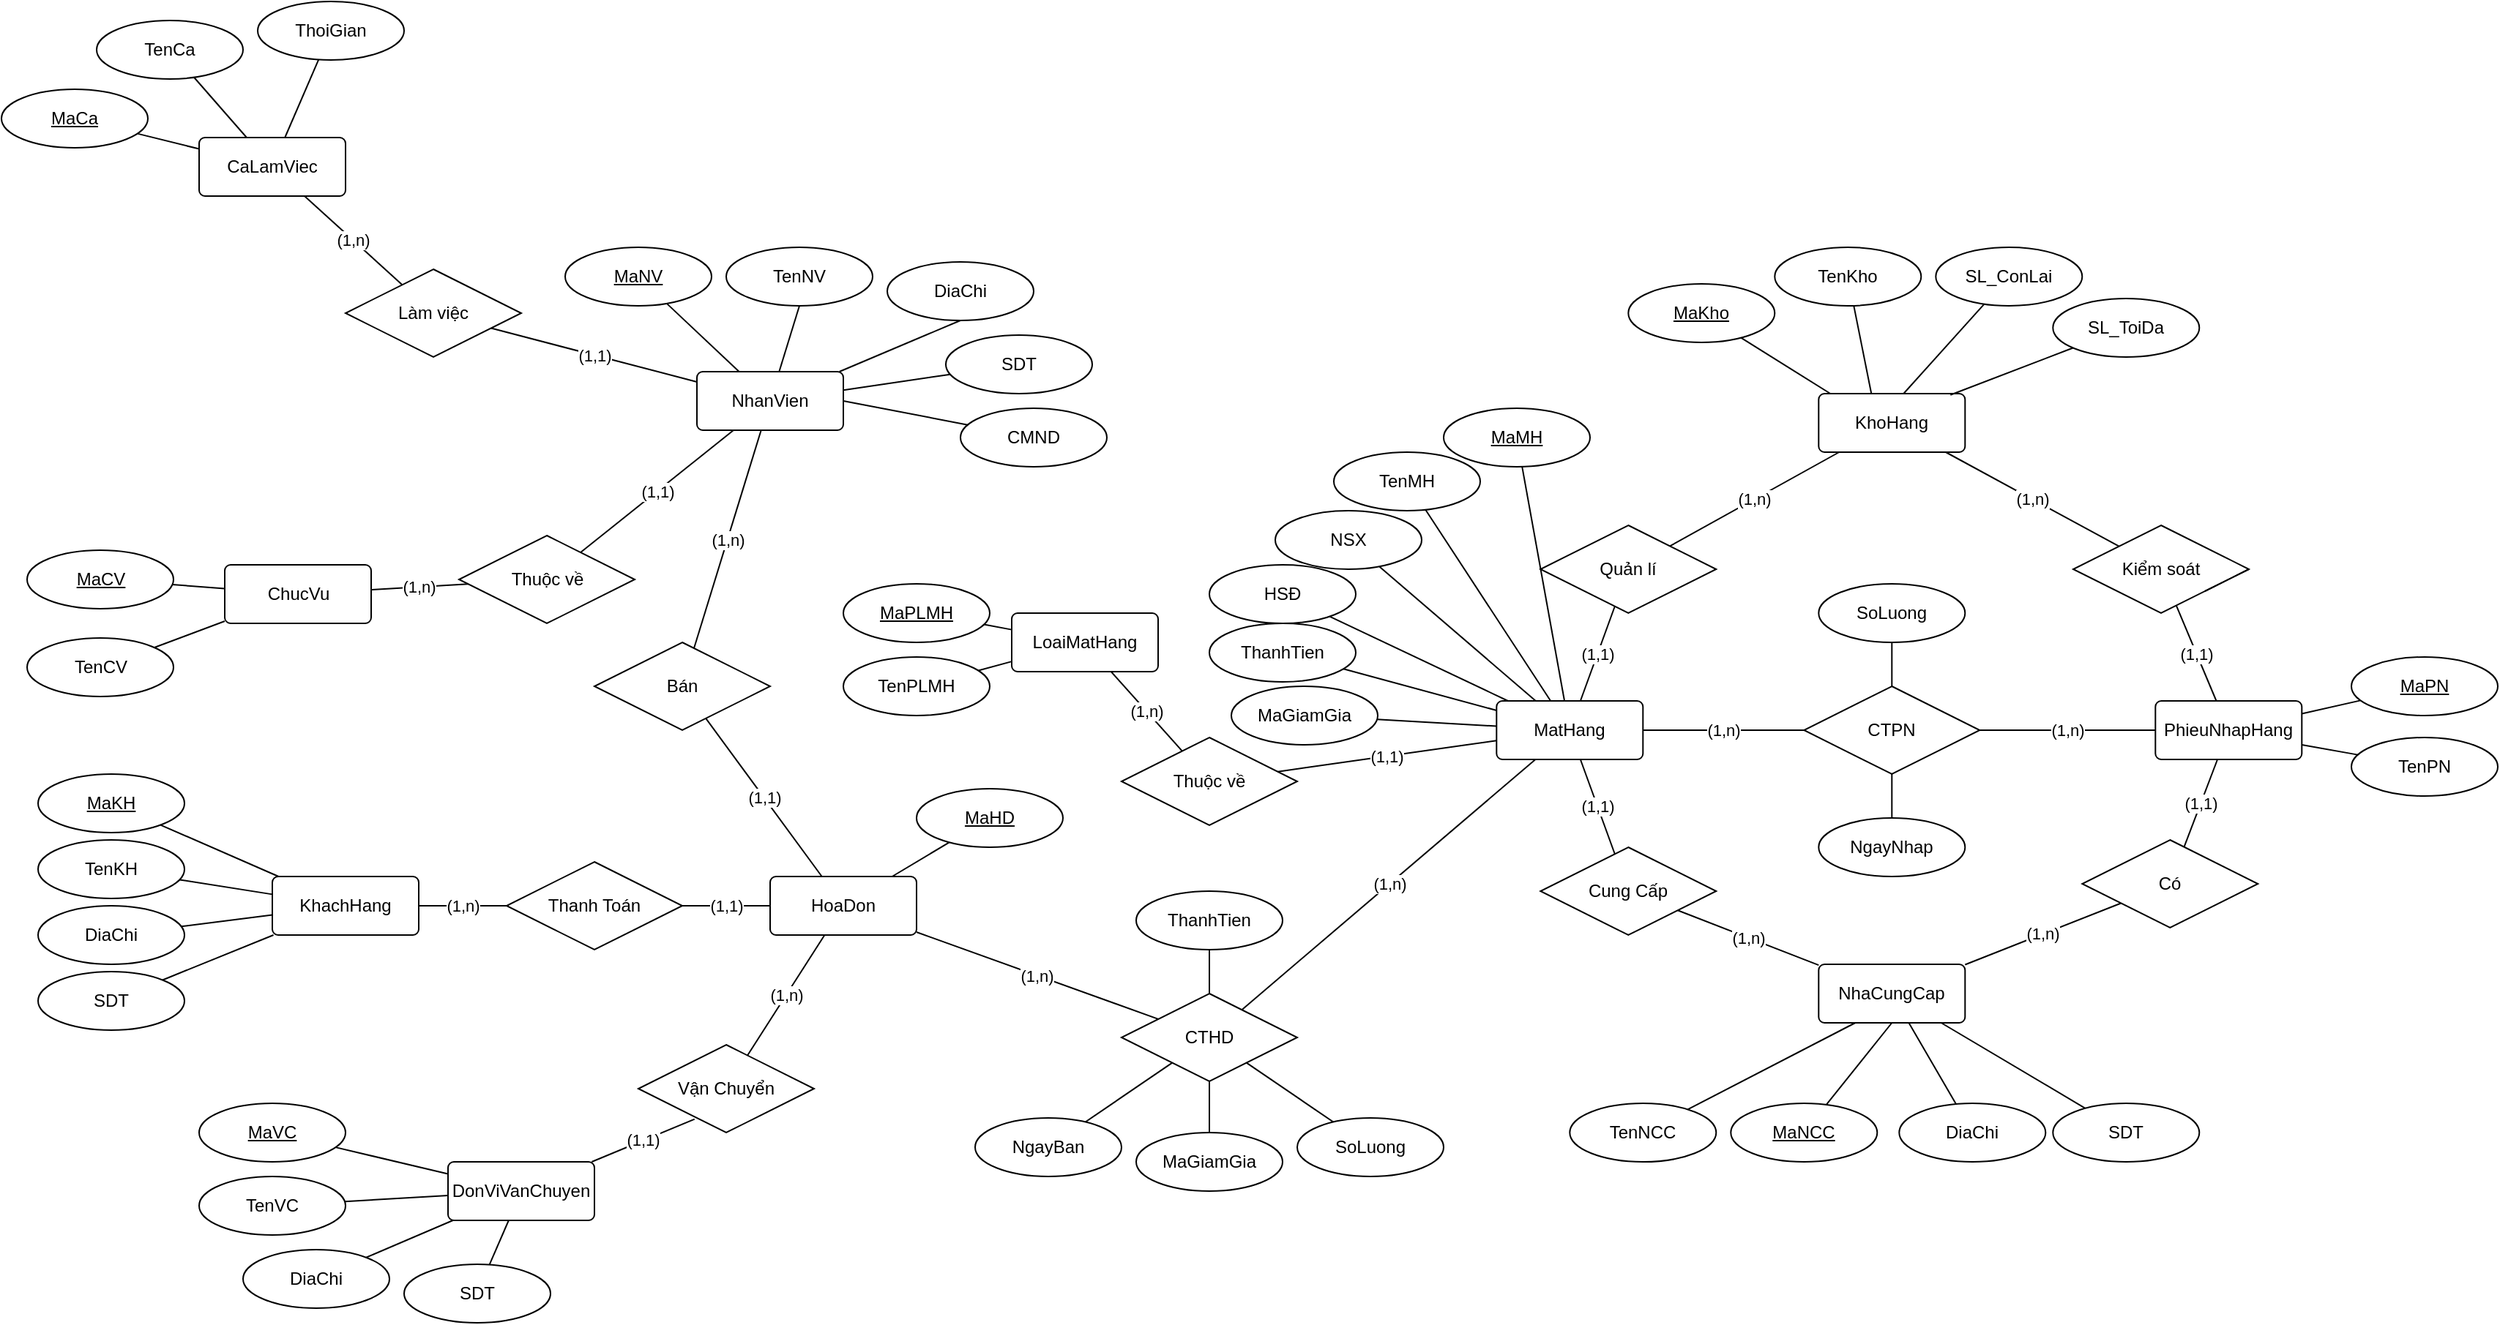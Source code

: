 <mxfile version="16.5.1" type="device"><diagram id="6a1bHGBGVH5mavBtbU1z" name="Page-1"><mxGraphModel dx="1888" dy="689" grid="1" gridSize="10" guides="1" tooltips="1" connect="1" arrows="1" fold="1" page="1" pageScale="1" pageWidth="850" pageHeight="1100" math="0" shadow="0"><root><mxCell id="0"/><mxCell id="1" parent="0"/><mxCell id="fHMDKejE6S2geMiqadcJ-3" value="(1,n)" style="rounded=0;orthogonalLoop=1;jettySize=auto;html=1;endArrow=none;endFill=0;" parent="1" source="VU9gFkAh_YzWSPAlti87-1" target="fHMDKejE6S2geMiqadcJ-2" edge="1"><mxGeometry relative="1" as="geometry"/></mxCell><mxCell id="fHMDKejE6S2geMiqadcJ-56" value="(1,1)" style="edgeStyle=none;rounded=0;orthogonalLoop=1;jettySize=auto;html=1;endArrow=none;endFill=0;" parent="1" source="VU9gFkAh_YzWSPAlti87-1" target="fHMDKejE6S2geMiqadcJ-55" edge="1"><mxGeometry relative="1" as="geometry"/></mxCell><mxCell id="VU9gFkAh_YzWSPAlti87-1" value="NhanVien" style="rounded=1;arcSize=10;whiteSpace=wrap;html=1;align=center;" parent="1" vertex="1"><mxGeometry x="75" y="328" width="100" height="40" as="geometry"/></mxCell><mxCell id="VU9gFkAh_YzWSPAlti87-6" value="(1,n)" style="edgeStyle=none;rounded=0;orthogonalLoop=1;jettySize=auto;html=1;endArrow=none;endFill=0;" parent="1" source="VU9gFkAh_YzWSPAlti87-2" target="VU9gFkAh_YzWSPAlti87-5" edge="1"><mxGeometry relative="1" as="geometry"/></mxCell><mxCell id="VU9gFkAh_YzWSPAlti87-2" value="ChucVu" style="rounded=1;arcSize=10;whiteSpace=wrap;html=1;align=center;" parent="1" vertex="1"><mxGeometry x="-247.5" y="460" width="100" height="40" as="geometry"/></mxCell><mxCell id="VU9gFkAh_YzWSPAlti87-7" value="(1,1)" style="edgeStyle=none;rounded=0;orthogonalLoop=1;jettySize=auto;html=1;endArrow=none;endFill=0;" parent="1" source="VU9gFkAh_YzWSPAlti87-5" target="VU9gFkAh_YzWSPAlti87-1" edge="1"><mxGeometry relative="1" as="geometry"/></mxCell><mxCell id="VU9gFkAh_YzWSPAlti87-5" value="Thuộc về" style="shape=rhombus;perimeter=rhombusPerimeter;whiteSpace=wrap;html=1;align=center;" parent="1" vertex="1"><mxGeometry x="-87.5" y="440" width="120" height="60" as="geometry"/></mxCell><mxCell id="fHMDKejE6S2geMiqadcJ-13" value="(1,n)" style="edgeStyle=none;rounded=0;orthogonalLoop=1;jettySize=auto;html=1;endArrow=none;endFill=0;" parent="1" source="fHMDKejE6S2geMiqadcJ-1" target="fHMDKejE6S2geMiqadcJ-12" edge="1"><mxGeometry relative="1" as="geometry"/></mxCell><mxCell id="fHMDKejE6S2geMiqadcJ-76" value="(1,n)" style="edgeStyle=none;rounded=0;orthogonalLoop=1;jettySize=auto;html=1;endArrow=none;endFill=0;" parent="1" source="fHMDKejE6S2geMiqadcJ-1" target="fHMDKejE6S2geMiqadcJ-71" edge="1"><mxGeometry relative="1" as="geometry"/></mxCell><mxCell id="fHMDKejE6S2geMiqadcJ-1" value="HoaDon" style="rounded=1;arcSize=10;whiteSpace=wrap;html=1;align=center;" parent="1" vertex="1"><mxGeometry x="125" y="673" width="100" height="40" as="geometry"/></mxCell><mxCell id="fHMDKejE6S2geMiqadcJ-4" value="(1,1)" style="edgeStyle=none;rounded=0;orthogonalLoop=1;jettySize=auto;html=1;endArrow=none;endFill=0;" parent="1" source="fHMDKejE6S2geMiqadcJ-2" target="fHMDKejE6S2geMiqadcJ-1" edge="1"><mxGeometry relative="1" as="geometry"/></mxCell><mxCell id="fHMDKejE6S2geMiqadcJ-2" value="Bán" style="shape=rhombus;perimeter=rhombusPerimeter;whiteSpace=wrap;html=1;align=center;" parent="1" vertex="1"><mxGeometry x="5" y="513" width="120" height="60" as="geometry"/></mxCell><mxCell id="fHMDKejE6S2geMiqadcJ-8" value="(1,1)" style="edgeStyle=none;rounded=0;orthogonalLoop=1;jettySize=auto;html=1;endArrow=none;endFill=0;" parent="1" source="fHMDKejE6S2geMiqadcJ-5" target="fHMDKejE6S2geMiqadcJ-1" edge="1"><mxGeometry relative="1" as="geometry"/></mxCell><mxCell id="fHMDKejE6S2geMiqadcJ-5" value="Thanh Toán" style="shape=rhombus;perimeter=rhombusPerimeter;whiteSpace=wrap;html=1;align=center;" parent="1" vertex="1"><mxGeometry x="-55" y="663" width="120" height="60" as="geometry"/></mxCell><mxCell id="fHMDKejE6S2geMiqadcJ-7" value="(1,n)" style="edgeStyle=none;rounded=0;orthogonalLoop=1;jettySize=auto;html=1;endArrow=none;endFill=0;" parent="1" source="fHMDKejE6S2geMiqadcJ-6" target="fHMDKejE6S2geMiqadcJ-5" edge="1"><mxGeometry relative="1" as="geometry"/></mxCell><mxCell id="fHMDKejE6S2geMiqadcJ-6" value="KhachHang" style="rounded=1;arcSize=10;whiteSpace=wrap;html=1;align=center;" parent="1" vertex="1"><mxGeometry x="-215" y="673" width="100" height="40" as="geometry"/></mxCell><mxCell id="fHMDKejE6S2geMiqadcJ-21" value="(1,1)" style="edgeStyle=none;rounded=0;orthogonalLoop=1;jettySize=auto;html=1;endArrow=none;endFill=0;" parent="1" source="fHMDKejE6S2geMiqadcJ-9" target="fHMDKejE6S2geMiqadcJ-20" edge="1"><mxGeometry relative="1" as="geometry"/></mxCell><mxCell id="fHMDKejE6S2geMiqadcJ-49" value="(1,1)" style="edgeStyle=none;rounded=0;orthogonalLoop=1;jettySize=auto;html=1;endArrow=none;endFill=0;" parent="1" source="fHMDKejE6S2geMiqadcJ-9" target="fHMDKejE6S2geMiqadcJ-44" edge="1"><mxGeometry relative="1" as="geometry"/></mxCell><mxCell id="fHMDKejE6S2geMiqadcJ-9" value="MatHang" style="rounded=1;arcSize=10;whiteSpace=wrap;html=1;align=center;" parent="1" vertex="1"><mxGeometry x="621.15" y="553" width="100" height="40" as="geometry"/></mxCell><mxCell id="fHMDKejE6S2geMiqadcJ-14" value="(1,n)" style="edgeStyle=none;rounded=0;orthogonalLoop=1;jettySize=auto;html=1;endArrow=none;endFill=0;" parent="1" source="fHMDKejE6S2geMiqadcJ-12" target="fHMDKejE6S2geMiqadcJ-9" edge="1"><mxGeometry relative="1" as="geometry"/></mxCell><mxCell id="fHMDKejE6S2geMiqadcJ-12" value="CTHD" style="shape=rhombus;perimeter=rhombusPerimeter;whiteSpace=wrap;html=1;align=center;" parent="1" vertex="1"><mxGeometry x="365" y="753" width="120" height="60" as="geometry"/></mxCell><mxCell id="fHMDKejE6S2geMiqadcJ-32" value="(1,n)" style="edgeStyle=none;rounded=0;orthogonalLoop=1;jettySize=auto;html=1;endArrow=none;endFill=0;" parent="1" source="fHMDKejE6S2geMiqadcJ-18" target="fHMDKejE6S2geMiqadcJ-29" edge="1"><mxGeometry relative="1" as="geometry"/></mxCell><mxCell id="fHMDKejE6S2geMiqadcJ-18" value="NhaCungCap" style="rounded=1;arcSize=10;whiteSpace=wrap;html=1;align=center;" parent="1" vertex="1"><mxGeometry x="841.15" y="733" width="100" height="40" as="geometry"/></mxCell><mxCell id="fHMDKejE6S2geMiqadcJ-22" value="(1,n)" style="edgeStyle=none;rounded=0;orthogonalLoop=1;jettySize=auto;html=1;endArrow=none;endFill=0;" parent="1" source="fHMDKejE6S2geMiqadcJ-20" target="fHMDKejE6S2geMiqadcJ-18" edge="1"><mxGeometry relative="1" as="geometry"/></mxCell><mxCell id="fHMDKejE6S2geMiqadcJ-20" value="Cung Cấp" style="shape=rhombus;perimeter=rhombusPerimeter;whiteSpace=wrap;html=1;align=center;" parent="1" vertex="1"><mxGeometry x="651.15" y="653" width="120" height="60" as="geometry"/></mxCell><mxCell id="fHMDKejE6S2geMiqadcJ-25" value="PhieuNhapHang" style="rounded=1;arcSize=10;whiteSpace=wrap;html=1;align=center;" parent="1" vertex="1"><mxGeometry x="1071.15" y="553" width="100" height="40" as="geometry"/></mxCell><mxCell id="fHMDKejE6S2geMiqadcJ-41" value="(1,n)" style="edgeStyle=none;rounded=0;orthogonalLoop=1;jettySize=auto;html=1;endArrow=none;endFill=0;" parent="1" source="fHMDKejE6S2geMiqadcJ-26" target="fHMDKejE6S2geMiqadcJ-9" edge="1"><mxGeometry relative="1" as="geometry"/></mxCell><mxCell id="fHMDKejE6S2geMiqadcJ-42" value="(1,n)" style="edgeStyle=none;rounded=0;orthogonalLoop=1;jettySize=auto;html=1;endArrow=none;endFill=0;" parent="1" source="fHMDKejE6S2geMiqadcJ-26" target="fHMDKejE6S2geMiqadcJ-25" edge="1"><mxGeometry relative="1" as="geometry"/></mxCell><mxCell id="fHMDKejE6S2geMiqadcJ-26" value="CTPN" style="shape=rhombus;perimeter=rhombusPerimeter;whiteSpace=wrap;html=1;align=center;" parent="1" vertex="1"><mxGeometry x="831.15" y="543" width="120" height="60" as="geometry"/></mxCell><mxCell id="fHMDKejE6S2geMiqadcJ-31" value="(1,1)" style="edgeStyle=none;rounded=0;orthogonalLoop=1;jettySize=auto;html=1;endArrow=none;endFill=0;" parent="1" source="fHMDKejE6S2geMiqadcJ-29" target="fHMDKejE6S2geMiqadcJ-25" edge="1"><mxGeometry relative="1" as="geometry"/></mxCell><mxCell id="fHMDKejE6S2geMiqadcJ-29" value="Có" style="shape=rhombus;perimeter=rhombusPerimeter;whiteSpace=wrap;html=1;align=center;" parent="1" vertex="1"><mxGeometry x="1021.15" y="648" width="120" height="60" as="geometry"/></mxCell><mxCell id="fHMDKejE6S2geMiqadcJ-61" value="(1,n)" style="edgeStyle=none;rounded=0;orthogonalLoop=1;jettySize=auto;html=1;endArrow=none;endFill=0;" parent="1" source="fHMDKejE6S2geMiqadcJ-43" target="fHMDKejE6S2geMiqadcJ-60" edge="1"><mxGeometry relative="1" as="geometry"/></mxCell><mxCell id="fHMDKejE6S2geMiqadcJ-43" value="KhoHang" style="rounded=1;arcSize=10;whiteSpace=wrap;html=1;align=center;" parent="1" vertex="1"><mxGeometry x="841.15" y="343" width="100" height="40" as="geometry"/></mxCell><mxCell id="fHMDKejE6S2geMiqadcJ-53" value="(1,n)" style="edgeStyle=none;rounded=0;orthogonalLoop=1;jettySize=auto;html=1;endArrow=none;endFill=0;" parent="1" source="fHMDKejE6S2geMiqadcJ-44" target="fHMDKejE6S2geMiqadcJ-43" edge="1"><mxGeometry relative="1" as="geometry"/></mxCell><mxCell id="fHMDKejE6S2geMiqadcJ-44" value="Quản lí" style="shape=rhombus;perimeter=rhombusPerimeter;whiteSpace=wrap;html=1;align=center;" parent="1" vertex="1"><mxGeometry x="651.15" y="433" width="120" height="60" as="geometry"/></mxCell><mxCell id="fHMDKejE6S2geMiqadcJ-54" value="CaLamViec" style="rounded=1;arcSize=10;whiteSpace=wrap;html=1;align=center;" parent="1" vertex="1"><mxGeometry x="-265" y="168" width="100" height="40" as="geometry"/></mxCell><mxCell id="fHMDKejE6S2geMiqadcJ-57" value="(1,n)" style="edgeStyle=none;rounded=0;orthogonalLoop=1;jettySize=auto;html=1;endArrow=none;endFill=0;" parent="1" source="fHMDKejE6S2geMiqadcJ-55" target="fHMDKejE6S2geMiqadcJ-54" edge="1"><mxGeometry relative="1" as="geometry"/></mxCell><mxCell id="fHMDKejE6S2geMiqadcJ-55" value="Làm việc" style="shape=rhombus;perimeter=rhombusPerimeter;whiteSpace=wrap;html=1;align=center;" parent="1" vertex="1"><mxGeometry x="-165" y="258" width="120" height="60" as="geometry"/></mxCell><mxCell id="fHMDKejE6S2geMiqadcJ-62" value="(1,1)" style="edgeStyle=none;rounded=0;orthogonalLoop=1;jettySize=auto;html=1;endArrow=none;endFill=0;" parent="1" source="fHMDKejE6S2geMiqadcJ-60" target="fHMDKejE6S2geMiqadcJ-25" edge="1"><mxGeometry relative="1" as="geometry"/></mxCell><mxCell id="fHMDKejE6S2geMiqadcJ-60" value="Kiểm soát" style="shape=rhombus;perimeter=rhombusPerimeter;whiteSpace=wrap;html=1;align=center;" parent="1" vertex="1"><mxGeometry x="1015" y="433" width="120" height="60" as="geometry"/></mxCell><mxCell id="fHMDKejE6S2geMiqadcJ-63" style="edgeStyle=none;rounded=0;orthogonalLoop=1;jettySize=auto;html=1;exitX=1;exitY=1;exitDx=0;exitDy=0;entryX=1;entryY=0.5;entryDx=0;entryDy=0;endArrow=none;endFill=0;" parent="1" source="fHMDKejE6S2geMiqadcJ-60" target="fHMDKejE6S2geMiqadcJ-60" edge="1"><mxGeometry relative="1" as="geometry"/></mxCell><mxCell id="fHMDKejE6S2geMiqadcJ-75" value="(1,1)" style="edgeStyle=none;rounded=0;orthogonalLoop=1;jettySize=auto;html=1;entryX=0.32;entryY=0.847;entryDx=0;entryDy=0;entryPerimeter=0;endArrow=none;endFill=0;" parent="1" source="fHMDKejE6S2geMiqadcJ-70" target="fHMDKejE6S2geMiqadcJ-71" edge="1"><mxGeometry relative="1" as="geometry"/></mxCell><mxCell id="fHMDKejE6S2geMiqadcJ-70" value="DonViVanChuyen" style="rounded=1;arcSize=10;whiteSpace=wrap;html=1;align=center;" parent="1" vertex="1"><mxGeometry x="-95" y="868" width="100" height="40" as="geometry"/></mxCell><mxCell id="fHMDKejE6S2geMiqadcJ-71" value="Vận Chuyển" style="shape=rhombus;perimeter=rhombusPerimeter;whiteSpace=wrap;html=1;align=center;" parent="1" vertex="1"><mxGeometry x="35" y="788" width="120" height="60" as="geometry"/></mxCell><mxCell id="fHMDKejE6S2geMiqadcJ-80" style="edgeStyle=none;rounded=0;orthogonalLoop=1;jettySize=auto;html=1;endArrow=none;endFill=0;" parent="1" source="fHMDKejE6S2geMiqadcJ-78" target="VU9gFkAh_YzWSPAlti87-2" edge="1"><mxGeometry relative="1" as="geometry"/></mxCell><mxCell id="fHMDKejE6S2geMiqadcJ-78" value="MaCV" style="ellipse;whiteSpace=wrap;html=1;align=center;fontStyle=4" parent="1" vertex="1"><mxGeometry x="-382.5" y="450" width="100" height="40" as="geometry"/></mxCell><mxCell id="fHMDKejE6S2geMiqadcJ-81" style="edgeStyle=none;rounded=0;orthogonalLoop=1;jettySize=auto;html=1;endArrow=none;endFill=0;" parent="1" source="fHMDKejE6S2geMiqadcJ-79" target="VU9gFkAh_YzWSPAlti87-2" edge="1"><mxGeometry relative="1" as="geometry"/></mxCell><mxCell id="fHMDKejE6S2geMiqadcJ-79" value="TenCV" style="ellipse;whiteSpace=wrap;html=1;align=center;" parent="1" vertex="1"><mxGeometry x="-382.5" y="510" width="100" height="40" as="geometry"/></mxCell><mxCell id="fHMDKejE6S2geMiqadcJ-85" style="edgeStyle=none;rounded=0;orthogonalLoop=1;jettySize=auto;html=1;endArrow=none;endFill=0;" parent="1" source="fHMDKejE6S2geMiqadcJ-82" target="fHMDKejE6S2geMiqadcJ-54" edge="1"><mxGeometry relative="1" as="geometry"/></mxCell><mxCell id="fHMDKejE6S2geMiqadcJ-82" value="ThoiGian" style="ellipse;whiteSpace=wrap;html=1;align=center;" parent="1" vertex="1"><mxGeometry x="-225" y="75" width="100" height="40" as="geometry"/></mxCell><mxCell id="fHMDKejE6S2geMiqadcJ-84" style="edgeStyle=none;rounded=0;orthogonalLoop=1;jettySize=auto;html=1;endArrow=none;endFill=0;" parent="1" source="fHMDKejE6S2geMiqadcJ-83" target="fHMDKejE6S2geMiqadcJ-54" edge="1"><mxGeometry relative="1" as="geometry"/></mxCell><mxCell id="fHMDKejE6S2geMiqadcJ-83" value="TenCa" style="ellipse;whiteSpace=wrap;html=1;align=center;" parent="1" vertex="1"><mxGeometry x="-335" y="88" width="100" height="40" as="geometry"/></mxCell><mxCell id="fHMDKejE6S2geMiqadcJ-92" style="edgeStyle=none;rounded=0;orthogonalLoop=1;jettySize=auto;html=1;exitX=0.5;exitY=1;exitDx=0;exitDy=0;endArrow=none;endFill=0;" parent="1" source="fHMDKejE6S2geMiqadcJ-86" target="VU9gFkAh_YzWSPAlti87-1" edge="1"><mxGeometry relative="1" as="geometry"><mxPoint x="165" y="193" as="targetPoint"/></mxGeometry></mxCell><mxCell id="fHMDKejE6S2geMiqadcJ-86" value="TenNV" style="ellipse;whiteSpace=wrap;html=1;align=center;" parent="1" vertex="1"><mxGeometry x="95" y="243" width="100" height="40" as="geometry"/></mxCell><mxCell id="fHMDKejE6S2geMiqadcJ-91" style="edgeStyle=none;rounded=0;orthogonalLoop=1;jettySize=auto;html=1;endArrow=none;endFill=0;" parent="1" source="fHMDKejE6S2geMiqadcJ-87" target="VU9gFkAh_YzWSPAlti87-1" edge="1"><mxGeometry relative="1" as="geometry"/></mxCell><mxCell id="fHMDKejE6S2geMiqadcJ-87" value="MaNV" style="ellipse;whiteSpace=wrap;html=1;align=center;fontStyle=4" parent="1" vertex="1"><mxGeometry x="-15" y="243" width="100" height="40" as="geometry"/></mxCell><mxCell id="fHMDKejE6S2geMiqadcJ-93" style="edgeStyle=none;rounded=0;orthogonalLoop=1;jettySize=auto;html=1;exitX=0.5;exitY=1;exitDx=0;exitDy=0;endArrow=none;endFill=0;" parent="1" source="fHMDKejE6S2geMiqadcJ-88" target="VU9gFkAh_YzWSPAlti87-1" edge="1"><mxGeometry relative="1" as="geometry"/></mxCell><mxCell id="fHMDKejE6S2geMiqadcJ-88" value="DiaChi&lt;span style=&quot;color: rgba(0 , 0 , 0 , 0) ; font-family: monospace ; font-size: 0px&quot;&gt;%3CmxGraphModel%3E%3Croot%3E%3CmxCell%20id%3D%220%22%2F%3E%3CmxCell%20id%3D%221%22%20parent%3D%220%22%2F%3E%3CmxCell%20id%3D%222%22%20value%3D%22MaNV%22%20style%3D%22ellipse%3BwhiteSpace%3Dwrap%3Bhtml%3D1%3Balign%3Dcenter%3B%22%20vertex%3D%221%22%20parent%3D%221%22%3E%3CmxGeometry%20x%3D%22-270%22%20y%3D%22290%22%20width%3D%22100%22%20height%3D%2240%22%20as%3D%22geometry%22%2F%3E%3C%2FmxCell%3E%3C%2Froot%3E%3C%2FmxGraphModel%3E&lt;/span&gt;" style="ellipse;whiteSpace=wrap;html=1;align=center;" parent="1" vertex="1"><mxGeometry x="205" y="253" width="100" height="40" as="geometry"/></mxCell><mxCell id="fHMDKejE6S2geMiqadcJ-94" style="edgeStyle=none;rounded=0;orthogonalLoop=1;jettySize=auto;html=1;endArrow=none;endFill=0;" parent="1" source="fHMDKejE6S2geMiqadcJ-89" target="VU9gFkAh_YzWSPAlti87-1" edge="1"><mxGeometry relative="1" as="geometry"/></mxCell><mxCell id="fHMDKejE6S2geMiqadcJ-89" value="SDT" style="ellipse;whiteSpace=wrap;html=1;align=center;" parent="1" vertex="1"><mxGeometry x="245" y="303" width="100" height="40" as="geometry"/></mxCell><mxCell id="fHMDKejE6S2geMiqadcJ-99" style="edgeStyle=none;rounded=0;orthogonalLoop=1;jettySize=auto;html=1;endArrow=none;endFill=0;" parent="1" source="fHMDKejE6S2geMiqadcJ-95" target="fHMDKejE6S2geMiqadcJ-6" edge="1"><mxGeometry relative="1" as="geometry"/></mxCell><mxCell id="fHMDKejE6S2geMiqadcJ-95" value="MaKH" style="ellipse;whiteSpace=wrap;html=1;align=center;fontStyle=4" parent="1" vertex="1"><mxGeometry x="-375" y="603" width="100" height="40" as="geometry"/></mxCell><mxCell id="fHMDKejE6S2geMiqadcJ-100" style="edgeStyle=none;rounded=0;orthogonalLoop=1;jettySize=auto;html=1;endArrow=none;endFill=0;" parent="1" source="fHMDKejE6S2geMiqadcJ-96" target="fHMDKejE6S2geMiqadcJ-6" edge="1"><mxGeometry relative="1" as="geometry"/></mxCell><mxCell id="fHMDKejE6S2geMiqadcJ-96" value="TenKH" style="ellipse;whiteSpace=wrap;html=1;align=center;" parent="1" vertex="1"><mxGeometry x="-375" y="648" width="100" height="40" as="geometry"/></mxCell><mxCell id="fHMDKejE6S2geMiqadcJ-101" style="edgeStyle=none;rounded=0;orthogonalLoop=1;jettySize=auto;html=1;endArrow=none;endFill=0;" parent="1" source="fHMDKejE6S2geMiqadcJ-97" target="fHMDKejE6S2geMiqadcJ-6" edge="1"><mxGeometry relative="1" as="geometry"/></mxCell><mxCell id="fHMDKejE6S2geMiqadcJ-97" value="DiaChi&lt;span style=&quot;color: rgba(0 , 0 , 0 , 0) ; font-family: monospace ; font-size: 0px&quot;&gt;%3CmxGraphModel%3E%3Croot%3E%3CmxCell%20id%3D%220%22%2F%3E%3CmxCell%20id%3D%221%22%20parent%3D%220%22%2F%3E%3CmxCell%20id%3D%222%22%20value%3D%22MaNV%22%20style%3D%22ellipse%3BwhiteSpace%3Dwrap%3Bhtml%3D1%3Balign%3Dcenter%3B%22%20vertex%3D%221%22%20parent%3D%221%22%3E%3CmxGeometry%20x%3D%22-270%22%20y%3D%22290%22%20width%3D%22100%22%20height%3D%2240%22%20as%3D%22geometry%22%2F%3E%3C%2FmxCell%3E%3C%2Froot%3E%3C%2FmxGraphModel%3E&lt;/span&gt;" style="ellipse;whiteSpace=wrap;html=1;align=center;" parent="1" vertex="1"><mxGeometry x="-375" y="693" width="100" height="40" as="geometry"/></mxCell><mxCell id="fHMDKejE6S2geMiqadcJ-102" style="edgeStyle=none;rounded=0;orthogonalLoop=1;jettySize=auto;html=1;endArrow=none;endFill=0;" parent="1" source="fHMDKejE6S2geMiqadcJ-98" target="fHMDKejE6S2geMiqadcJ-6" edge="1"><mxGeometry relative="1" as="geometry"/></mxCell><mxCell id="fHMDKejE6S2geMiqadcJ-98" value="SDT" style="ellipse;whiteSpace=wrap;html=1;align=center;" parent="1" vertex="1"><mxGeometry x="-375" y="738" width="100" height="40" as="geometry"/></mxCell><mxCell id="fHMDKejE6S2geMiqadcJ-107" style="edgeStyle=none;rounded=0;orthogonalLoop=1;jettySize=auto;html=1;endArrow=none;endFill=0;" parent="1" source="fHMDKejE6S2geMiqadcJ-103" target="fHMDKejE6S2geMiqadcJ-70" edge="1"><mxGeometry relative="1" as="geometry"/></mxCell><mxCell id="fHMDKejE6S2geMiqadcJ-103" value="MaVC" style="ellipse;whiteSpace=wrap;html=1;align=center;fontStyle=4" parent="1" vertex="1"><mxGeometry x="-265" y="828" width="100" height="40" as="geometry"/></mxCell><mxCell id="fHMDKejE6S2geMiqadcJ-108" style="edgeStyle=none;rounded=0;orthogonalLoop=1;jettySize=auto;html=1;endArrow=none;endFill=0;" parent="1" source="fHMDKejE6S2geMiqadcJ-104" target="fHMDKejE6S2geMiqadcJ-70" edge="1"><mxGeometry relative="1" as="geometry"/></mxCell><mxCell id="fHMDKejE6S2geMiqadcJ-104" value="TenVC" style="ellipse;whiteSpace=wrap;html=1;align=center;" parent="1" vertex="1"><mxGeometry x="-265" y="878" width="100" height="40" as="geometry"/></mxCell><mxCell id="fHMDKejE6S2geMiqadcJ-109" style="edgeStyle=none;rounded=0;orthogonalLoop=1;jettySize=auto;html=1;endArrow=none;endFill=0;" parent="1" source="fHMDKejE6S2geMiqadcJ-105" target="fHMDKejE6S2geMiqadcJ-70" edge="1"><mxGeometry relative="1" as="geometry"/></mxCell><mxCell id="fHMDKejE6S2geMiqadcJ-105" value="DiaChi&lt;span style=&quot;color: rgba(0 , 0 , 0 , 0) ; font-family: monospace ; font-size: 0px&quot;&gt;%3CmxGraphModel%3E%3Croot%3E%3CmxCell%20id%3D%220%22%2F%3E%3CmxCell%20id%3D%221%22%20parent%3D%220%22%2F%3E%3CmxCell%20id%3D%222%22%20value%3D%22MaNV%22%20style%3D%22ellipse%3BwhiteSpace%3Dwrap%3Bhtml%3D1%3Balign%3Dcenter%3B%22%20vertex%3D%221%22%20parent%3D%221%22%3E%3CmxGeometry%20x%3D%22-270%22%20y%3D%22290%22%20width%3D%22100%22%20height%3D%2240%22%20as%3D%22geometry%22%2F%3E%3C%2FmxCell%3E%3C%2Froot%3E%3C%2FmxGraphModel%3E&lt;/span&gt;" style="ellipse;whiteSpace=wrap;html=1;align=center;" parent="1" vertex="1"><mxGeometry x="-235" y="928" width="100" height="40" as="geometry"/></mxCell><mxCell id="fHMDKejE6S2geMiqadcJ-110" style="edgeStyle=none;rounded=0;orthogonalLoop=1;jettySize=auto;html=1;endArrow=none;endFill=0;" parent="1" source="fHMDKejE6S2geMiqadcJ-106" target="fHMDKejE6S2geMiqadcJ-70" edge="1"><mxGeometry relative="1" as="geometry"/></mxCell><mxCell id="fHMDKejE6S2geMiqadcJ-106" value="SDT" style="ellipse;whiteSpace=wrap;html=1;align=center;" parent="1" vertex="1"><mxGeometry x="-125" y="938" width="100" height="40" as="geometry"/></mxCell><mxCell id="fHMDKejE6S2geMiqadcJ-114" style="edgeStyle=none;rounded=0;orthogonalLoop=1;jettySize=auto;html=1;endArrow=none;endFill=0;" parent="1" source="fHMDKejE6S2geMiqadcJ-111" target="fHMDKejE6S2geMiqadcJ-12" edge="1"><mxGeometry relative="1" as="geometry"/></mxCell><mxCell id="fHMDKejE6S2geMiqadcJ-111" value="SoLuong" style="ellipse;whiteSpace=wrap;html=1;align=center;" parent="1" vertex="1"><mxGeometry x="485" y="838" width="100" height="40" as="geometry"/></mxCell><mxCell id="fHMDKejE6S2geMiqadcJ-113" style="edgeStyle=none;rounded=0;orthogonalLoop=1;jettySize=auto;html=1;endArrow=none;endFill=0;" parent="1" source="fHMDKejE6S2geMiqadcJ-112" target="fHMDKejE6S2geMiqadcJ-12" edge="1"><mxGeometry relative="1" as="geometry"><mxPoint x="465" y="748" as="targetPoint"/></mxGeometry></mxCell><mxCell id="fHMDKejE6S2geMiqadcJ-112" value="NgayBan" style="ellipse;whiteSpace=wrap;html=1;align=center;" parent="1" vertex="1"><mxGeometry x="265" y="838" width="100" height="40" as="geometry"/></mxCell><mxCell id="fHMDKejE6S2geMiqadcJ-117" style="edgeStyle=none;rounded=0;orthogonalLoop=1;jettySize=auto;html=1;endArrow=none;endFill=0;" parent="1" source="fHMDKejE6S2geMiqadcJ-115" target="fHMDKejE6S2geMiqadcJ-26" edge="1"><mxGeometry relative="1" as="geometry"/></mxCell><mxCell id="fHMDKejE6S2geMiqadcJ-115" value="SoLuong" style="ellipse;whiteSpace=wrap;html=1;align=center;" parent="1" vertex="1"><mxGeometry x="841.15" y="473" width="100" height="40" as="geometry"/></mxCell><mxCell id="fHMDKejE6S2geMiqadcJ-118" style="edgeStyle=none;rounded=0;orthogonalLoop=1;jettySize=auto;html=1;endArrow=none;endFill=0;" parent="1" source="fHMDKejE6S2geMiqadcJ-116" target="fHMDKejE6S2geMiqadcJ-26" edge="1"><mxGeometry relative="1" as="geometry"/></mxCell><mxCell id="fHMDKejE6S2geMiqadcJ-116" value="NgayNhap" style="ellipse;whiteSpace=wrap;html=1;align=center;" parent="1" vertex="1"><mxGeometry x="841.15" y="633" width="100" height="40" as="geometry"/></mxCell><mxCell id="fHMDKejE6S2geMiqadcJ-127" style="edgeStyle=none;rounded=0;orthogonalLoop=1;jettySize=auto;html=1;endArrow=none;endFill=0;" parent="1" source="fHMDKejE6S2geMiqadcJ-119" edge="1"><mxGeometry relative="1" as="geometry"><mxPoint x="931.15" y="343.882" as="targetPoint"/></mxGeometry></mxCell><mxCell id="fHMDKejE6S2geMiqadcJ-119" value="SL_ToiDa" style="ellipse;whiteSpace=wrap;html=1;align=center;" parent="1" vertex="1"><mxGeometry x="1001.15" y="278" width="100" height="40" as="geometry"/></mxCell><mxCell id="fHMDKejE6S2geMiqadcJ-123" style="edgeStyle=none;rounded=0;orthogonalLoop=1;jettySize=auto;html=1;endArrow=none;endFill=0;" parent="1" source="fHMDKejE6S2geMiqadcJ-120" edge="1"><mxGeometry relative="1" as="geometry"><mxPoint x="849.15" y="343" as="targetPoint"/></mxGeometry></mxCell><mxCell id="fHMDKejE6S2geMiqadcJ-120" value="MaKho" style="ellipse;whiteSpace=wrap;html=1;align=center;fontStyle=4" parent="1" vertex="1"><mxGeometry x="711.15" y="268" width="100" height="40" as="geometry"/></mxCell><mxCell id="fHMDKejE6S2geMiqadcJ-124" style="edgeStyle=none;rounded=0;orthogonalLoop=1;jettySize=auto;html=1;endArrow=none;endFill=0;" parent="1" source="fHMDKejE6S2geMiqadcJ-121" edge="1"><mxGeometry relative="1" as="geometry"><mxPoint x="877.15" y="343" as="targetPoint"/></mxGeometry></mxCell><mxCell id="fHMDKejE6S2geMiqadcJ-121" value="TenKho" style="ellipse;whiteSpace=wrap;html=1;align=center;" parent="1" vertex="1"><mxGeometry x="811.15" y="243" width="100" height="40" as="geometry"/></mxCell><mxCell id="fHMDKejE6S2geMiqadcJ-126" style="edgeStyle=none;rounded=0;orthogonalLoop=1;jettySize=auto;html=1;endArrow=none;endFill=0;" parent="1" source="fHMDKejE6S2geMiqadcJ-122" edge="1"><mxGeometry relative="1" as="geometry"><mxPoint x="899.15" y="343" as="targetPoint"/></mxGeometry></mxCell><mxCell id="fHMDKejE6S2geMiqadcJ-122" value="SL_ConLai" style="ellipse;whiteSpace=wrap;html=1;align=center;" parent="1" vertex="1"><mxGeometry x="921.15" y="243" width="100" height="40" as="geometry"/></mxCell><mxCell id="fHMDKejE6S2geMiqadcJ-132" style="edgeStyle=none;rounded=0;orthogonalLoop=1;jettySize=auto;html=1;entryX=0.5;entryY=1;entryDx=0;entryDy=0;endArrow=none;endFill=0;" parent="1" source="fHMDKejE6S2geMiqadcJ-129" target="fHMDKejE6S2geMiqadcJ-18" edge="1"><mxGeometry relative="1" as="geometry"/></mxCell><mxCell id="fHMDKejE6S2geMiqadcJ-129" value="MaNCC" style="ellipse;whiteSpace=wrap;html=1;align=center;fontStyle=4" parent="1" vertex="1"><mxGeometry x="781.15" y="828" width="100" height="40" as="geometry"/></mxCell><mxCell id="fHMDKejE6S2geMiqadcJ-131" style="edgeStyle=none;rounded=0;orthogonalLoop=1;jettySize=auto;html=1;entryX=0.25;entryY=1;entryDx=0;entryDy=0;endArrow=none;endFill=0;" parent="1" source="fHMDKejE6S2geMiqadcJ-130" target="fHMDKejE6S2geMiqadcJ-18" edge="1"><mxGeometry relative="1" as="geometry"/></mxCell><mxCell id="fHMDKejE6S2geMiqadcJ-130" value="TenNCC" style="ellipse;whiteSpace=wrap;html=1;align=center;" parent="1" vertex="1"><mxGeometry x="671.15" y="828" width="100" height="40" as="geometry"/></mxCell><mxCell id="fHMDKejE6S2geMiqadcJ-134" style="edgeStyle=none;rounded=0;orthogonalLoop=1;jettySize=auto;html=1;endArrow=none;endFill=0;" parent="1" source="fHMDKejE6S2geMiqadcJ-133" target="fHMDKejE6S2geMiqadcJ-18" edge="1"><mxGeometry relative="1" as="geometry"><mxPoint x="911.15" y="778" as="targetPoint"/></mxGeometry></mxCell><mxCell id="fHMDKejE6S2geMiqadcJ-133" value="DiaChi" style="ellipse;whiteSpace=wrap;html=1;align=center;" parent="1" vertex="1"><mxGeometry x="896.15" y="828" width="100" height="40" as="geometry"/></mxCell><mxCell id="fHMDKejE6S2geMiqadcJ-136" style="edgeStyle=none;rounded=0;orthogonalLoop=1;jettySize=auto;html=1;endArrow=none;endFill=0;" parent="1" source="fHMDKejE6S2geMiqadcJ-135" target="fHMDKejE6S2geMiqadcJ-18" edge="1"><mxGeometry relative="1" as="geometry"/></mxCell><mxCell id="fHMDKejE6S2geMiqadcJ-135" value="SDT" style="ellipse;whiteSpace=wrap;html=1;align=center;" parent="1" vertex="1"><mxGeometry x="1001.15" y="828" width="100" height="40" as="geometry"/></mxCell><mxCell id="fHMDKejE6S2geMiqadcJ-140" style="edgeStyle=none;rounded=0;orthogonalLoop=1;jettySize=auto;html=1;endArrow=none;endFill=0;" parent="1" source="fHMDKejE6S2geMiqadcJ-137" target="fHMDKejE6S2geMiqadcJ-9" edge="1"><mxGeometry relative="1" as="geometry"><mxPoint x="575.004" y="439.717" as="sourcePoint"/></mxGeometry></mxCell><mxCell id="fHMDKejE6S2geMiqadcJ-137" value="MaMH" style="ellipse;whiteSpace=wrap;html=1;align=center;fontStyle=4" parent="1" vertex="1"><mxGeometry x="585" y="353" width="100" height="40" as="geometry"/></mxCell><mxCell id="fHMDKejE6S2geMiqadcJ-139" style="edgeStyle=none;rounded=0;orthogonalLoop=1;jettySize=auto;html=1;endArrow=none;endFill=0;" parent="1" source="fHMDKejE6S2geMiqadcJ-138" target="fHMDKejE6S2geMiqadcJ-9" edge="1"><mxGeometry relative="1" as="geometry"><mxPoint x="625.0" y="654.277" as="sourcePoint"/></mxGeometry></mxCell><mxCell id="fHMDKejE6S2geMiqadcJ-138" value="TenMH" style="ellipse;whiteSpace=wrap;html=1;align=center;" parent="1" vertex="1"><mxGeometry x="510" y="383" width="100" height="40" as="geometry"/></mxCell><mxCell id="fHMDKejE6S2geMiqadcJ-150" value="(1,n)" style="edgeStyle=none;rounded=0;orthogonalLoop=1;jettySize=auto;html=1;endArrow=none;endFill=0;" parent="1" source="fHMDKejE6S2geMiqadcJ-141" target="fHMDKejE6S2geMiqadcJ-149" edge="1"><mxGeometry relative="1" as="geometry"/></mxCell><mxCell id="fHMDKejE6S2geMiqadcJ-141" value="LoaiMatHang" style="rounded=1;arcSize=10;whiteSpace=wrap;html=1;align=center;" parent="1" vertex="1"><mxGeometry x="290" y="493" width="100" height="40" as="geometry"/></mxCell><mxCell id="fHMDKejE6S2geMiqadcJ-146" style="edgeStyle=none;rounded=0;orthogonalLoop=1;jettySize=auto;html=1;endArrow=none;endFill=0;" parent="1" source="fHMDKejE6S2geMiqadcJ-144" target="fHMDKejE6S2geMiqadcJ-141" edge="1"><mxGeometry relative="1" as="geometry"/></mxCell><mxCell id="fHMDKejE6S2geMiqadcJ-144" value="MaPLMH" style="ellipse;whiteSpace=wrap;html=1;align=center;fontStyle=4" parent="1" vertex="1"><mxGeometry x="175" y="473" width="100" height="40" as="geometry"/></mxCell><mxCell id="fHMDKejE6S2geMiqadcJ-147" style="edgeStyle=none;rounded=0;orthogonalLoop=1;jettySize=auto;html=1;endArrow=none;endFill=0;" parent="1" source="fHMDKejE6S2geMiqadcJ-145" target="fHMDKejE6S2geMiqadcJ-141" edge="1"><mxGeometry relative="1" as="geometry"/></mxCell><mxCell id="fHMDKejE6S2geMiqadcJ-145" value="TenPLMH" style="ellipse;whiteSpace=wrap;html=1;align=center;" parent="1" vertex="1"><mxGeometry x="175" y="523" width="100" height="40" as="geometry"/></mxCell><mxCell id="fHMDKejE6S2geMiqadcJ-151" value="(1,1)" style="edgeStyle=none;rounded=0;orthogonalLoop=1;jettySize=auto;html=1;endArrow=none;endFill=0;" parent="1" source="fHMDKejE6S2geMiqadcJ-149" target="fHMDKejE6S2geMiqadcJ-9" edge="1"><mxGeometry relative="1" as="geometry"/></mxCell><mxCell id="fHMDKejE6S2geMiqadcJ-149" value="Thuộc về" style="shape=rhombus;perimeter=rhombusPerimeter;whiteSpace=wrap;html=1;align=center;" parent="1" vertex="1"><mxGeometry x="365" y="578" width="120" height="60" as="geometry"/></mxCell><mxCell id="fHMDKejE6S2geMiqadcJ-154" style="edgeStyle=none;rounded=0;orthogonalLoop=1;jettySize=auto;html=1;endArrow=none;endFill=0;" parent="1" source="fHMDKejE6S2geMiqadcJ-152" target="fHMDKejE6S2geMiqadcJ-25" edge="1"><mxGeometry relative="1" as="geometry"/></mxCell><mxCell id="fHMDKejE6S2geMiqadcJ-152" value="MaPN" style="ellipse;whiteSpace=wrap;html=1;align=center;fontStyle=4" parent="1" vertex="1"><mxGeometry x="1205" y="523" width="100" height="40" as="geometry"/></mxCell><mxCell id="fHMDKejE6S2geMiqadcJ-155" style="edgeStyle=none;rounded=0;orthogonalLoop=1;jettySize=auto;html=1;entryX=1;entryY=0.75;entryDx=0;entryDy=0;endArrow=none;endFill=0;" parent="1" source="fHMDKejE6S2geMiqadcJ-153" target="fHMDKejE6S2geMiqadcJ-25" edge="1"><mxGeometry relative="1" as="geometry"/></mxCell><mxCell id="fHMDKejE6S2geMiqadcJ-153" value="TenPN" style="ellipse;whiteSpace=wrap;html=1;align=center;" parent="1" vertex="1"><mxGeometry x="1205" y="578" width="100" height="40" as="geometry"/></mxCell><mxCell id="fHMDKejE6S2geMiqadcJ-161" style="edgeStyle=none;rounded=0;orthogonalLoop=1;jettySize=auto;html=1;endArrow=none;endFill=0;" parent="1" source="fHMDKejE6S2geMiqadcJ-158" target="fHMDKejE6S2geMiqadcJ-1" edge="1"><mxGeometry relative="1" as="geometry"/></mxCell><mxCell id="fHMDKejE6S2geMiqadcJ-158" value="MaHD" style="ellipse;whiteSpace=wrap;html=1;align=center;fontStyle=4" parent="1" vertex="1"><mxGeometry x="225" y="613" width="100" height="40" as="geometry"/></mxCell><mxCell id="fHMDKejE6S2geMiqadcJ-163" style="edgeStyle=none;rounded=0;orthogonalLoop=1;jettySize=auto;html=1;endArrow=none;endFill=0;" parent="1" source="fHMDKejE6S2geMiqadcJ-162" target="fHMDKejE6S2geMiqadcJ-12" edge="1"><mxGeometry relative="1" as="geometry"/></mxCell><mxCell id="fHMDKejE6S2geMiqadcJ-162" value="ThanhTien" style="ellipse;whiteSpace=wrap;html=1;align=center;" parent="1" vertex="1"><mxGeometry x="375" y="683" width="100" height="40" as="geometry"/></mxCell><mxCell id="ijFK4gIzEk9CtvnXMDeo-7" style="edgeStyle=none;rounded=0;orthogonalLoop=1;jettySize=auto;html=1;endArrow=none;endFill=0;" parent="1" source="ijFK4gIzEk9CtvnXMDeo-2" target="fHMDKejE6S2geMiqadcJ-9" edge="1"><mxGeometry relative="1" as="geometry"/></mxCell><mxCell id="ijFK4gIzEk9CtvnXMDeo-2" value="ThanhTien" style="ellipse;whiteSpace=wrap;html=1;align=center;" parent="1" vertex="1"><mxGeometry x="425" y="500" width="100" height="40" as="geometry"/></mxCell><mxCell id="ijFK4gIzEk9CtvnXMDeo-6" style="rounded=0;orthogonalLoop=1;jettySize=auto;html=1;endArrow=none;endFill=0;" parent="1" source="ijFK4gIzEk9CtvnXMDeo-3" target="fHMDKejE6S2geMiqadcJ-9" edge="1"><mxGeometry relative="1" as="geometry"/></mxCell><mxCell id="ijFK4gIzEk9CtvnXMDeo-3" value="HSĐ" style="ellipse;whiteSpace=wrap;html=1;align=center;" parent="1" vertex="1"><mxGeometry x="425" y="460" width="100" height="40" as="geometry"/></mxCell><mxCell id="ijFK4gIzEk9CtvnXMDeo-10" style="edgeStyle=none;rounded=0;orthogonalLoop=1;jettySize=auto;html=1;entryX=1;entryY=0.5;entryDx=0;entryDy=0;endArrow=none;endFill=0;" parent="1" source="ijFK4gIzEk9CtvnXMDeo-9" target="VU9gFkAh_YzWSPAlti87-1" edge="1"><mxGeometry relative="1" as="geometry"/></mxCell><mxCell id="ijFK4gIzEk9CtvnXMDeo-9" value="CMND" style="ellipse;whiteSpace=wrap;html=1;align=center;" parent="1" vertex="1"><mxGeometry x="255" y="353" width="100" height="40" as="geometry"/></mxCell><mxCell id="p66fdBARfCUDF_2ekH-j-2" style="rounded=0;orthogonalLoop=1;jettySize=auto;html=1;endArrow=none;endFill=0;" parent="1" source="p66fdBARfCUDF_2ekH-j-1" target="fHMDKejE6S2geMiqadcJ-54" edge="1"><mxGeometry relative="1" as="geometry"/></mxCell><mxCell id="p66fdBARfCUDF_2ekH-j-1" value="MaCa" style="ellipse;whiteSpace=wrap;html=1;align=center;fontStyle=4" parent="1" vertex="1"><mxGeometry x="-400" y="135" width="100" height="40" as="geometry"/></mxCell><mxCell id="D3zey43sr2ZUlpwxFeEQ-2" style="rounded=0;orthogonalLoop=1;jettySize=auto;html=1;endArrow=none;endFill=0;" parent="1" source="D3zey43sr2ZUlpwxFeEQ-1" target="fHMDKejE6S2geMiqadcJ-9" edge="1"><mxGeometry relative="1" as="geometry"/></mxCell><mxCell id="D3zey43sr2ZUlpwxFeEQ-1" value="NSX" style="ellipse;whiteSpace=wrap;html=1;align=center;" parent="1" vertex="1"><mxGeometry x="470" y="423" width="100" height="40" as="geometry"/></mxCell><mxCell id="D3zey43sr2ZUlpwxFeEQ-4" style="edgeStyle=none;rounded=0;orthogonalLoop=1;jettySize=auto;html=1;endArrow=none;endFill=0;" parent="1" source="D3zey43sr2ZUlpwxFeEQ-3" target="fHMDKejE6S2geMiqadcJ-12" edge="1"><mxGeometry relative="1" as="geometry"/></mxCell><mxCell id="D3zey43sr2ZUlpwxFeEQ-3" value="MaGiamGia" style="ellipse;whiteSpace=wrap;html=1;align=center;" parent="1" vertex="1"><mxGeometry x="375" y="848" width="100" height="40" as="geometry"/></mxCell><mxCell id="yKLCXtHbJ4tuWLJyZegG-3" style="rounded=0;orthogonalLoop=1;jettySize=auto;html=1;endArrow=none;endFill=0;" edge="1" parent="1" source="yKLCXtHbJ4tuWLJyZegG-2" target="fHMDKejE6S2geMiqadcJ-9"><mxGeometry relative="1" as="geometry"/></mxCell><mxCell id="yKLCXtHbJ4tuWLJyZegG-2" value="MaGiamGia" style="ellipse;whiteSpace=wrap;html=1;align=center;" vertex="1" parent="1"><mxGeometry x="440" y="543" width="100" height="40" as="geometry"/></mxCell></root></mxGraphModel></diagram></mxfile>